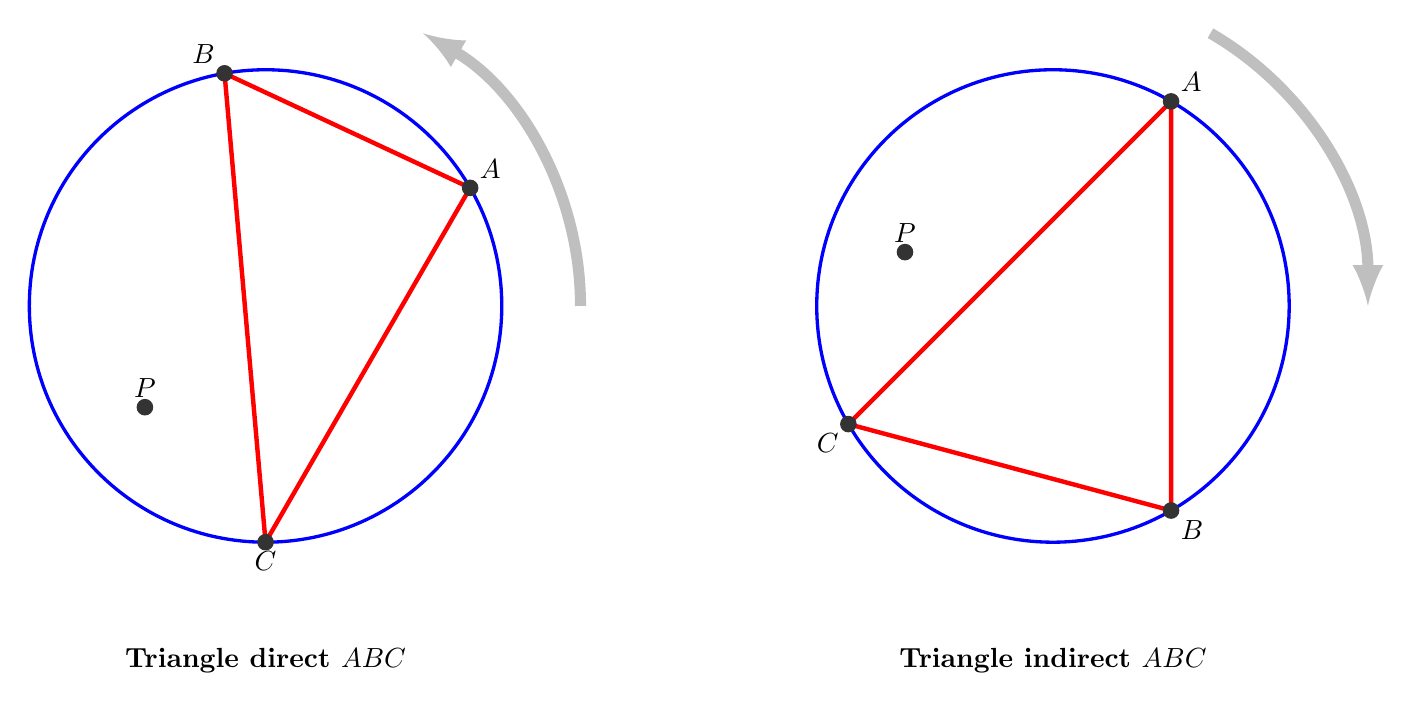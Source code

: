 \begin{tikzpicture}[scale=1]

\begin{scope}
\coordinate (O) at (0,0);
\coordinate (A) at (30:3);
\coordinate (B) at (100:3);
\coordinate (C) at (270:3);
\coordinate (P) at (220:2);

\draw[blue, very thick] (0,0) circle (3);

\draw[red, ultra thick] (A) -- (C) -- (B) --cycle;

%\node at (O) [below left] {$O$};
\node at (A) [above right] {$A$};
\node at (B) [above left] {$B$};
\node at (C) [below] {$C$};
\node at (P) [above] {$P$};

\foreach \P in {A,B,C,P} {
  \fill[black!80] (\P) circle (3pt);
}

\draw[->,>=latex,gray!50,line width=4pt] (0:4) arc (0:60:4);

\node at (0,-4.5) {\bf Triangle direct $ABC$};
\end{scope}


\begin{scope}[xshift=10cm]
\coordinate (O) at (0,0);
\coordinate (A) at (60:3);
\coordinate (B) at (-60:3);
\coordinate (C) at (210:3);
\coordinate (P) at (160:2);

\draw[blue, very thick] (0,0) circle (3);

\draw[red, ultra thick] (A) -- (C) -- (B) --cycle;

%\node at (O) [below left] {$O$};
\node at (A) [above right] {$A$};
\node at (B) [below right] {$B$};
\node at (C) [below left] {$C$};
\node at (P) [above] {$P$};

\foreach \P in {A,B,C,P} {
  \fill[black!80] (\P) circle (3pt);
}

\draw[<-,>=latex,gray!50,line width=4pt] (0:4) arc (0:60:4);

\node at (0,-4.5) {\bf Triangle indirect $ABC$};
\end{scope}

\end{tikzpicture}